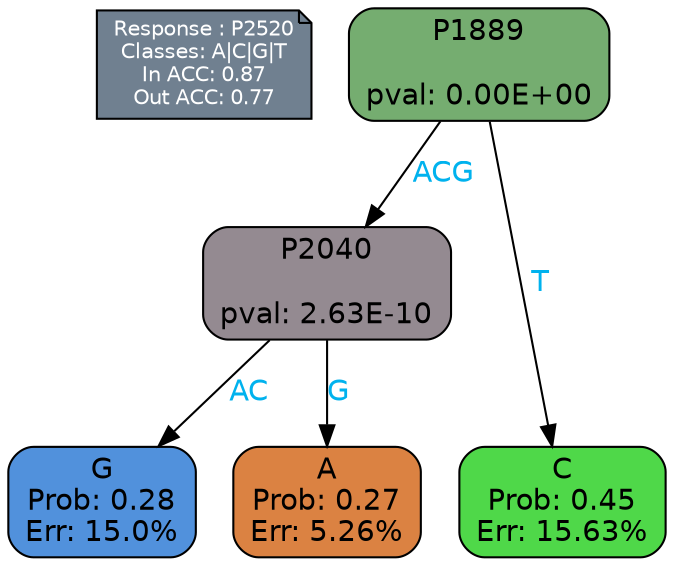 digraph Tree {
node [shape=box, style="filled, rounded", color="black", fontname=helvetica] ;
graph [ranksep=equally, splines=polylines, bgcolor=transparent, dpi=600] ;
edge [fontname=helvetica] ;
LEGEND [label="Response : P2520
Classes: A|C|G|T
In ACC: 0.87
Out ACC: 0.77
",shape=note,align=left,style=filled,fillcolor="slategray",fontcolor="white",fontsize=10];1 [label="P1889

pval: 0.00E+00", fillcolor="#75ad70"] ;
2 [label="P2040

pval: 2.63E-10", fillcolor="#948a91"] ;
3 [label="G
Prob: 0.28
Err: 15.0%", fillcolor="#5191dc"] ;
4 [label="A
Prob: 0.27
Err: 5.26%", fillcolor="#db8242"] ;
5 [label="C
Prob: 0.45
Err: 15.63%", fillcolor="#4fd849"] ;
1 -> 2 [label="ACG",fontcolor=deepskyblue2] ;
1 -> 5 [label="T",fontcolor=deepskyblue2] ;
2 -> 3 [label="AC",fontcolor=deepskyblue2] ;
2 -> 4 [label="G",fontcolor=deepskyblue2] ;
{rank = same; 3;4;5;}{rank = same; LEGEND;1;}}